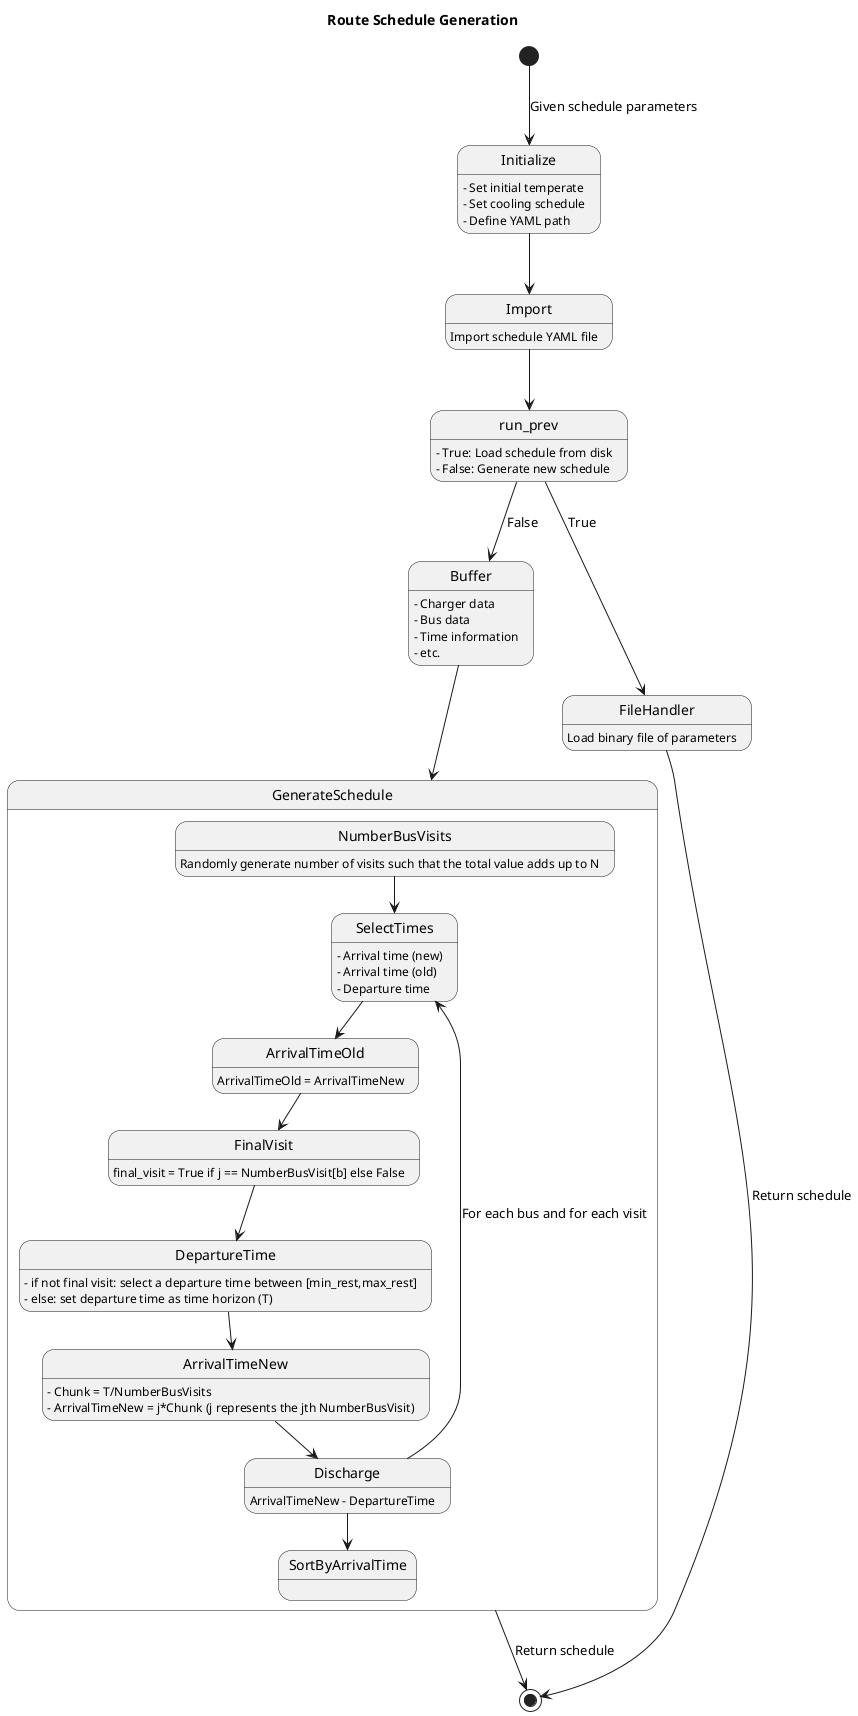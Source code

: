 @startuml

title Route Schedule Generation

' Initialize
[*] --> Initialize : Given schedule parameters
Initialize : - Set initial temperate
Initialize : - Set cooling schedule
Initialize : - Define YAML path

' Import
Initialize --> Import
Import : Import schedule YAML file

' Load or generate schedule
Import --> run_prev
run_prev : - True: Load schedule from disk
run_prev : - False: Generate new schedule

'================================================================================
' True

' Buffer
run_prev --> Buffer : False
Buffer : - Charger data
Buffer : - Bus data
Buffer : - Time information
Buffer : - etc.

' Generate schedule
Buffer --> GenerateSchedule
state GenerateSchedule {
	' Number of visits
	NumberBusVisits : Randomly generate number of visits such that the total value adds up to N

	' Select times
	NumberBusVisits --> SelectTimes
	SelectTimes : - Arrival time (new)
	SelectTimes : - Arrival time (old)
	SelectTimes : - Departure time

	' Arrival time old
	SelectTimes --> ArrivalTimeOld
	ArrivalTimeOld : ArrivalTimeOld = ArrivalTimeNew

	' Final visit
	ArrivalTimeOld --> FinalVisit
	FinalVisit: final_visit = True if j == NumberBusVisit[b] else False
	
	' Departure time
	FinalVisit --> DepartureTime
	DepartureTime : - if not final visit: select a departure time between [min_rest,max_rest]
	DepartureTime : - else: set departure time as time horizon (T)
	
	' Arrival time new
	DepartureTime --> ArrivalTimeNew
	ArrivalTimeNew : - Chunk = T/NumberBusVisits
	ArrivalTimeNew : - ArrivalTimeNew = j*Chunk (j represents the jth NumberBusVisit)

	' Discharge
	ArrivalTimeNew --> Discharge
	Discharge : ArrivalTimeNew - DepartureTime
	
	' Loop back around
	Discharge --> SelectTimes : For each bus and for each visit

	' Sort
	Discharge --> SortByArrivalTime
}

' End
GenerateSchedule --> [*] : Return schedule

'================================================================================
' False

' Get file handlesr
run_prev --> FileHandler : True
FileHandler : Load binary file of parameters

' End
FileHandler --> [*] : Return schedule

@enduml
